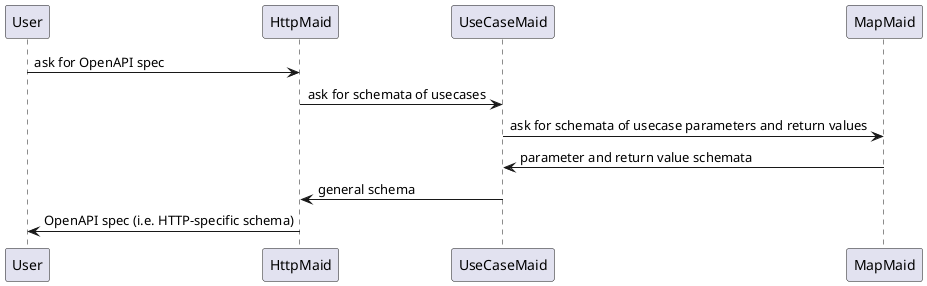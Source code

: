 @startuml
User -> HttpMaid: ask for OpenAPI spec
HttpMaid -> UseCaseMaid: ask for schemata of usecases
UseCaseMaid -> MapMaid: ask for schemata of usecase parameters and return values
MapMaid -> UseCaseMaid: parameter and return value schemata



UseCaseMaid -> HttpMaid: general schema
HttpMaid -> User: OpenAPI spec (i.e. HTTP-specific schema)
@enduml
